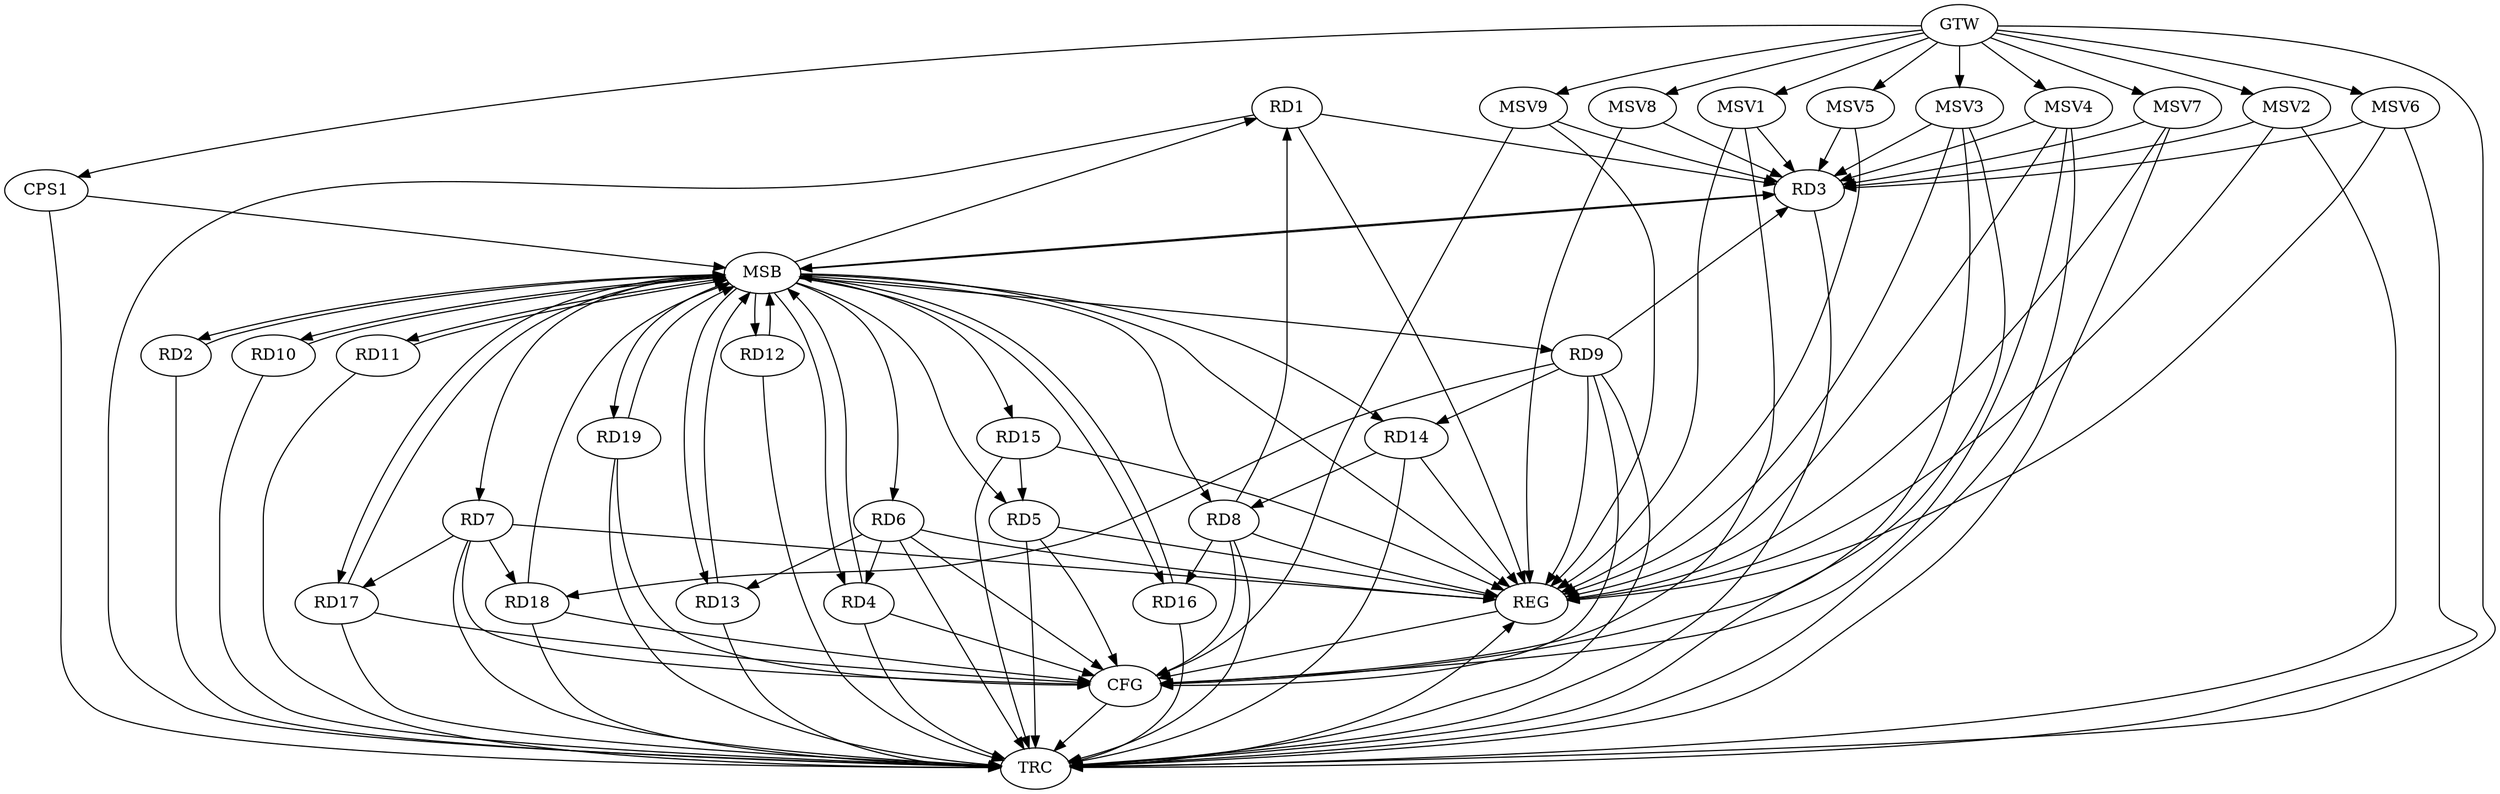 strict digraph G {
  RD1 [ label="RD1" ];
  RD2 [ label="RD2" ];
  RD3 [ label="RD3" ];
  RD4 [ label="RD4" ];
  RD5 [ label="RD5" ];
  RD6 [ label="RD6" ];
  RD7 [ label="RD7" ];
  RD8 [ label="RD8" ];
  RD9 [ label="RD9" ];
  RD10 [ label="RD10" ];
  RD11 [ label="RD11" ];
  RD12 [ label="RD12" ];
  RD13 [ label="RD13" ];
  RD14 [ label="RD14" ];
  RD15 [ label="RD15" ];
  RD16 [ label="RD16" ];
  RD17 [ label="RD17" ];
  RD18 [ label="RD18" ];
  RD19 [ label="RD19" ];
  CPS1 [ label="CPS1" ];
  GTW [ label="GTW" ];
  REG [ label="REG" ];
  MSB [ label="MSB" ];
  CFG [ label="CFG" ];
  TRC [ label="TRC" ];
  MSV1 [ label="MSV1" ];
  MSV2 [ label="MSV2" ];
  MSV3 [ label="MSV3" ];
  MSV4 [ label="MSV4" ];
  MSV5 [ label="MSV5" ];
  MSV6 [ label="MSV6" ];
  MSV7 [ label="MSV7" ];
  MSV8 [ label="MSV8" ];
  MSV9 [ label="MSV9" ];
  RD1 -> RD3;
  RD8 -> RD1;
  RD9 -> RD3;
  RD6 -> RD4;
  RD15 -> RD5;
  RD6 -> RD13;
  RD7 -> RD17;
  RD7 -> RD18;
  RD14 -> RD8;
  RD8 -> RD16;
  RD9 -> RD14;
  RD9 -> RD18;
  GTW -> CPS1;
  RD1 -> REG;
  RD5 -> REG;
  RD6 -> REG;
  RD7 -> REG;
  RD8 -> REG;
  RD9 -> REG;
  RD14 -> REG;
  RD15 -> REG;
  RD2 -> MSB;
  MSB -> RD12;
  MSB -> RD13;
  MSB -> RD15;
  MSB -> REG;
  RD3 -> MSB;
  MSB -> RD9;
  MSB -> RD19;
  RD4 -> MSB;
  MSB -> RD1;
  MSB -> RD2;
  MSB -> RD7;
  MSB -> RD16;
  RD10 -> MSB;
  MSB -> RD3;
  MSB -> RD6;
  RD11 -> MSB;
  MSB -> RD8;
  MSB -> RD14;
  RD12 -> MSB;
  RD13 -> MSB;
  RD16 -> MSB;
  MSB -> RD4;
  MSB -> RD10;
  MSB -> RD17;
  RD17 -> MSB;
  RD18 -> MSB;
  RD19 -> MSB;
  MSB -> RD11;
  CPS1 -> MSB;
  MSB -> RD5;
  RD4 -> CFG;
  RD9 -> CFG;
  RD18 -> CFG;
  RD6 -> CFG;
  RD7 -> CFG;
  RD8 -> CFG;
  RD19 -> CFG;
  RD17 -> CFG;
  RD5 -> CFG;
  REG -> CFG;
  RD1 -> TRC;
  RD2 -> TRC;
  RD3 -> TRC;
  RD4 -> TRC;
  RD5 -> TRC;
  RD6 -> TRC;
  RD7 -> TRC;
  RD8 -> TRC;
  RD9 -> TRC;
  RD10 -> TRC;
  RD11 -> TRC;
  RD12 -> TRC;
  RD13 -> TRC;
  RD14 -> TRC;
  RD15 -> TRC;
  RD16 -> TRC;
  RD17 -> TRC;
  RD18 -> TRC;
  RD19 -> TRC;
  CPS1 -> TRC;
  GTW -> TRC;
  CFG -> TRC;
  TRC -> REG;
  MSV1 -> RD3;
  GTW -> MSV1;
  MSV1 -> REG;
  MSV1 -> CFG;
  MSV2 -> RD3;
  MSV3 -> RD3;
  GTW -> MSV2;
  MSV2 -> REG;
  MSV2 -> TRC;
  GTW -> MSV3;
  MSV3 -> REG;
  MSV3 -> TRC;
  MSV3 -> CFG;
  MSV4 -> RD3;
  GTW -> MSV4;
  MSV4 -> REG;
  MSV4 -> TRC;
  MSV4 -> CFG;
  MSV5 -> RD3;
  GTW -> MSV5;
  MSV5 -> REG;
  MSV6 -> RD3;
  GTW -> MSV6;
  MSV6 -> REG;
  MSV6 -> TRC;
  MSV7 -> RD3;
  MSV8 -> RD3;
  GTW -> MSV7;
  MSV7 -> REG;
  MSV7 -> TRC;
  GTW -> MSV8;
  MSV8 -> REG;
  MSV9 -> RD3;
  GTW -> MSV9;
  MSV9 -> REG;
  MSV9 -> CFG;
}
